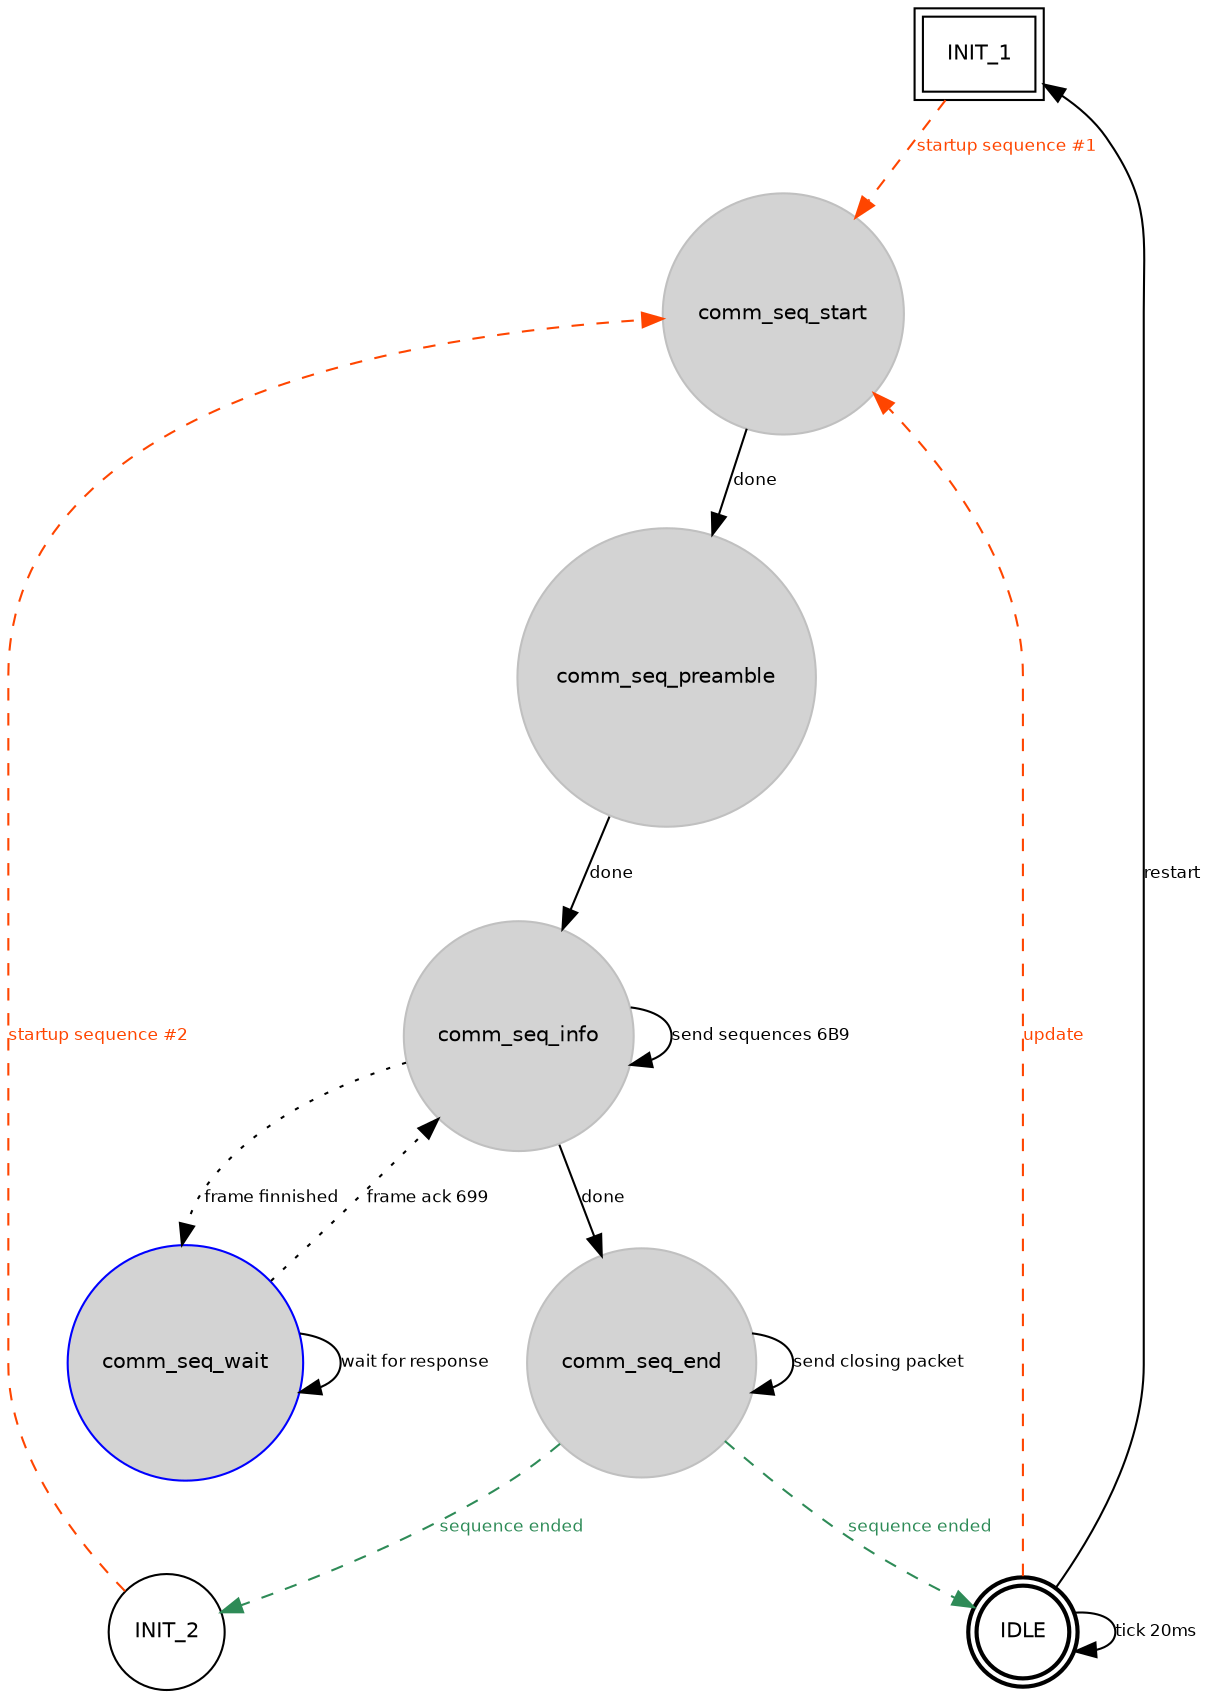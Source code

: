 digraph comm_ic_fsm {
    node [shape=circle, fontname="Helvetica", fontsize=10.0];
    edge [fontname="Helvetica", fontsize=8.0];

    INIT_1 [shape=box, peripheries=2];
    INIT_1 -> comm_seq_start [label="startup sequence #1", style=dashed, color=orangered, fontcolor=orangered];

    INIT_2 -> comm_seq_start [label="startup sequence #2", style=dashed, color=orangered, fontcolor=orangered];

    IDLE [style=bold, peripheries=2];
    IDLE -> IDLE [label="tick 20ms"];
    IDLE -> comm_seq_start [label="update", style=dashed, color=orangered, fontcolor=orangered];
    IDLE -> INIT_1 [label="restart"];

    comm_seq_wait [style=filled, fillcolor=lightgrey, color=blue];
    comm_seq_wait -> comm_seq_wait [label="wait for response"];
    comm_seq_wait -> comm_seq_info [label="frame ack 699", style=dotted];

    comm_seq_start [style=filled, fillcolor=lightgrey, color=grey];
    comm_seq_start -> comm_seq_preamble [label="done"];

    comm_seq_preamble [style=filled, fillcolor=lightgrey, color=grey];
    comm_seq_preamble -> comm_seq_info [label="done"];

    comm_seq_info [style=filled, fillcolor=lightgrey, color=grey];
    comm_seq_info -> comm_seq_info [label="send sequences 6B9"];
    comm_seq_info -> comm_seq_wait [label="frame finnished", style=dotted];
    comm_seq_info -> comm_seq_end [label="done"];

    comm_seq_end [style=filled, fillcolor=lightgrey, color=grey];
    comm_seq_end -> comm_seq_end [label="send closing packet"];
    comm_seq_end -> INIT_2 [label="sequence ended", style=dashed, color=seagreen, fontcolor=seagreen];
    comm_seq_end -> IDLE [label="sequence ended", style=dashed, color=seagreen, fontcolor=seagreen];
}
